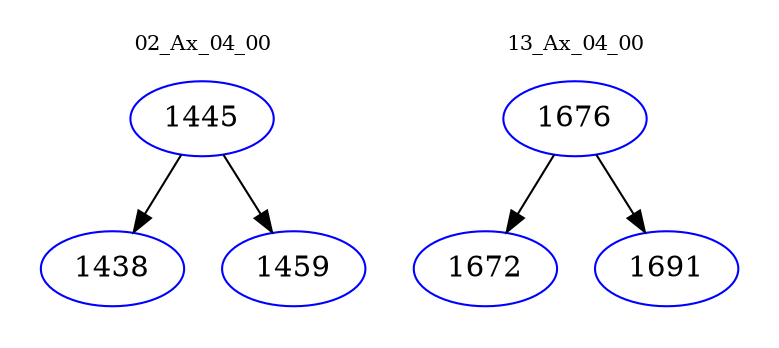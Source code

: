 digraph{
subgraph cluster_0 {
color = white
label = "02_Ax_04_00";
fontsize=10;
T0_1445 [label="1445", color="blue"]
T0_1445 -> T0_1438 [color="black"]
T0_1438 [label="1438", color="blue"]
T0_1445 -> T0_1459 [color="black"]
T0_1459 [label="1459", color="blue"]
}
subgraph cluster_1 {
color = white
label = "13_Ax_04_00";
fontsize=10;
T1_1676 [label="1676", color="blue"]
T1_1676 -> T1_1672 [color="black"]
T1_1672 [label="1672", color="blue"]
T1_1676 -> T1_1691 [color="black"]
T1_1691 [label="1691", color="blue"]
}
}
